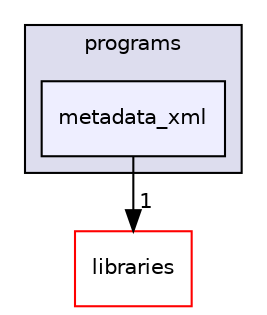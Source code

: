 digraph "xmipp/applications/programs/metadata_xml" {
  compound=true
  node [ fontsize="10", fontname="Helvetica"];
  edge [ labelfontsize="10", labelfontname="Helvetica"];
  subgraph clusterdir_592b16dc4070b933e5655da2b0d20bbb {
    graph [ bgcolor="#ddddee", pencolor="black", label="programs" fontname="Helvetica", fontsize="10", URL="dir_592b16dc4070b933e5655da2b0d20bbb.html"]
  dir_d20c36c2c08af76e7b058edaa98ad973 [shape=box, label="metadata_xml", style="filled", fillcolor="#eeeeff", pencolor="black", URL="dir_d20c36c2c08af76e7b058edaa98ad973.html"];
  }
  dir_29dba3f3840f20df3b04d1972e99046b [shape=box label="libraries" fillcolor="white" style="filled" color="red" URL="dir_29dba3f3840f20df3b04d1972e99046b.html"];
  dir_d20c36c2c08af76e7b058edaa98ad973->dir_29dba3f3840f20df3b04d1972e99046b [headlabel="1", labeldistance=1.5 headhref="dir_000121_000042.html"];
}
